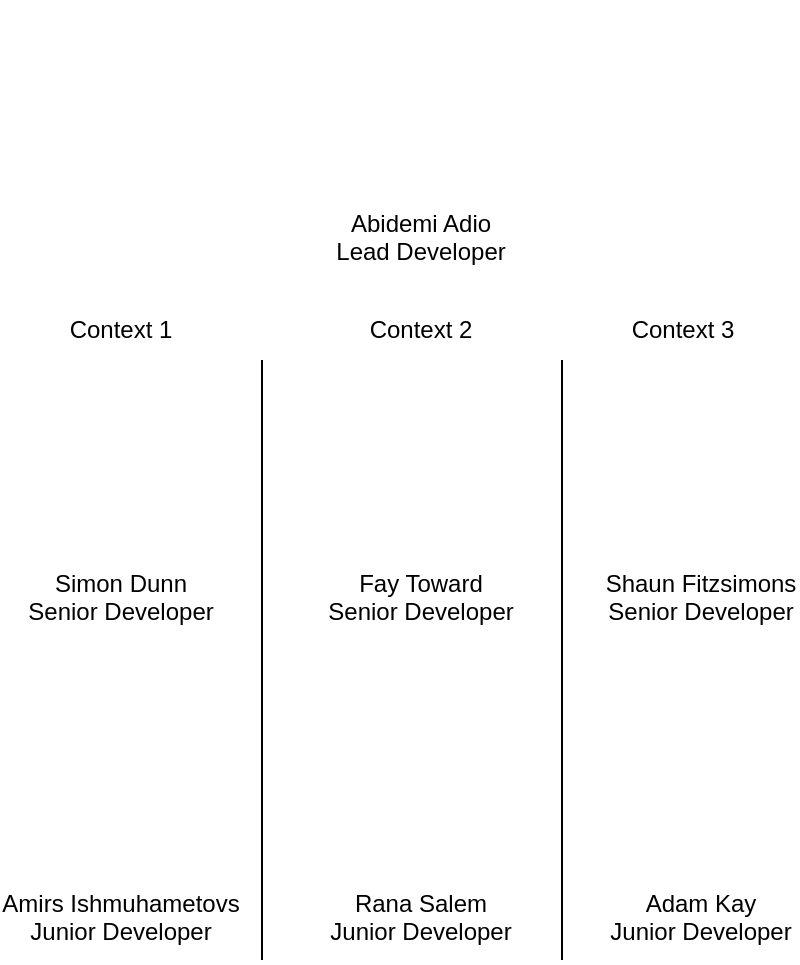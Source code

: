 <mxfile version="24.7.17">
  <diagram name="Page-1" id="X4b3yvcf1elb5l9HZTJ7">
    <mxGraphModel dx="2066" dy="1143" grid="1" gridSize="10" guides="1" tooltips="1" connect="1" arrows="1" fold="1" page="1" pageScale="1" pageWidth="850" pageHeight="1100" math="0" shadow="0">
      <root>
        <mxCell id="0" />
        <mxCell id="1" parent="0" />
        <mxCell id="FA7piKxfMd6m92GiCrz3-1" value="Abidemi Adio&lt;div&gt;Lead Developer&lt;/div&gt;" style="shape=image;html=1;verticalAlign=top;verticalLabelPosition=bottom;labelBackgroundColor=#ffffff;imageAspect=0;aspect=fixed;image=https://cdn4.iconfinder.com/data/icons/ionicons/512/icon-ios7-person-128.png;imageBackground=none;" vertex="1" parent="1">
          <mxGeometry x="310" y="100" width="98" height="98" as="geometry" />
        </mxCell>
        <mxCell id="FA7piKxfMd6m92GiCrz3-2" value="Simon Dunn&lt;div&gt;Senior Developer&lt;/div&gt;" style="shape=image;html=1;verticalAlign=top;verticalLabelPosition=bottom;labelBackgroundColor=#ffffff;imageAspect=0;aspect=fixed;image=https://cdn4.iconfinder.com/data/icons/ionicons/512/icon-ios7-person-128.png" vertex="1" parent="1">
          <mxGeometry x="160" y="280" width="98" height="98" as="geometry" />
        </mxCell>
        <mxCell id="FA7piKxfMd6m92GiCrz3-3" value="Fay Toward&lt;div&gt;Senior Developer&lt;/div&gt;" style="shape=image;html=1;verticalAlign=top;verticalLabelPosition=bottom;labelBackgroundColor=#ffffff;imageAspect=0;aspect=fixed;image=https://cdn4.iconfinder.com/data/icons/ionicons/512/icon-ios7-person-128.png" vertex="1" parent="1">
          <mxGeometry x="310" y="280" width="98" height="98" as="geometry" />
        </mxCell>
        <mxCell id="FA7piKxfMd6m92GiCrz3-4" value="Shaun Fitzsimons&lt;div&gt;Senior Developer&lt;/div&gt;" style="shape=image;html=1;verticalAlign=top;verticalLabelPosition=bottom;labelBackgroundColor=#ffffff;imageAspect=0;aspect=fixed;image=https://cdn4.iconfinder.com/data/icons/ionicons/512/icon-ios7-person-128.png" vertex="1" parent="1">
          <mxGeometry x="450" y="280" width="98" height="98" as="geometry" />
        </mxCell>
        <mxCell id="FA7piKxfMd6m92GiCrz3-5" value="Amirs Ishmuhametovs&lt;br&gt;&lt;div&gt;Junior Developer&lt;/div&gt;" style="shape=image;html=1;verticalAlign=top;verticalLabelPosition=bottom;labelBackgroundColor=#ffffff;imageAspect=0;aspect=fixed;image=https://cdn4.iconfinder.com/data/icons/ionicons/512/icon-ios7-person-128.png" vertex="1" parent="1">
          <mxGeometry x="160" y="440" width="98" height="98" as="geometry" />
        </mxCell>
        <mxCell id="FA7piKxfMd6m92GiCrz3-6" value="Rana Salem&lt;br&gt;&lt;div&gt;Junior Developer&lt;/div&gt;" style="shape=image;html=1;verticalAlign=top;verticalLabelPosition=bottom;labelBackgroundColor=#ffffff;imageAspect=0;aspect=fixed;image=https://cdn4.iconfinder.com/data/icons/ionicons/512/icon-ios7-person-128.png" vertex="1" parent="1">
          <mxGeometry x="310" y="440" width="98" height="98" as="geometry" />
        </mxCell>
        <mxCell id="FA7piKxfMd6m92GiCrz3-7" value="Adam Kay&lt;br&gt;&lt;div&gt;Junior Developer&lt;/div&gt;" style="shape=image;html=1;verticalAlign=top;verticalLabelPosition=bottom;labelBackgroundColor=#ffffff;imageAspect=0;aspect=fixed;image=https://cdn4.iconfinder.com/data/icons/ionicons/512/icon-ios7-person-128.png" vertex="1" parent="1">
          <mxGeometry x="450" y="440" width="98" height="98" as="geometry" />
        </mxCell>
        <mxCell id="FA7piKxfMd6m92GiCrz3-8" value="" style="endArrow=none;html=1;rounded=0;" edge="1" parent="1">
          <mxGeometry width="50" height="50" relative="1" as="geometry">
            <mxPoint x="430" y="580" as="sourcePoint" />
            <mxPoint x="430" y="280" as="targetPoint" />
          </mxGeometry>
        </mxCell>
        <mxCell id="FA7piKxfMd6m92GiCrz3-9" value="" style="endArrow=none;html=1;rounded=0;" edge="1" parent="1">
          <mxGeometry width="50" height="50" relative="1" as="geometry">
            <mxPoint x="280" y="580" as="sourcePoint" />
            <mxPoint x="280" y="280" as="targetPoint" />
          </mxGeometry>
        </mxCell>
        <mxCell id="FA7piKxfMd6m92GiCrz3-10" value="Context 1" style="text;html=1;align=center;verticalAlign=middle;whiteSpace=wrap;rounded=0;" vertex="1" parent="1">
          <mxGeometry x="168.5" y="250" width="81" height="30" as="geometry" />
        </mxCell>
        <mxCell id="FA7piKxfMd6m92GiCrz3-11" value="Context 2" style="text;html=1;align=center;verticalAlign=middle;whiteSpace=wrap;rounded=0;" vertex="1" parent="1">
          <mxGeometry x="318.5" y="250" width="81" height="30" as="geometry" />
        </mxCell>
        <mxCell id="FA7piKxfMd6m92GiCrz3-12" value="Context 3" style="text;html=1;align=center;verticalAlign=middle;whiteSpace=wrap;rounded=0;" vertex="1" parent="1">
          <mxGeometry x="450" y="250" width="81" height="30" as="geometry" />
        </mxCell>
      </root>
    </mxGraphModel>
  </diagram>
</mxfile>
